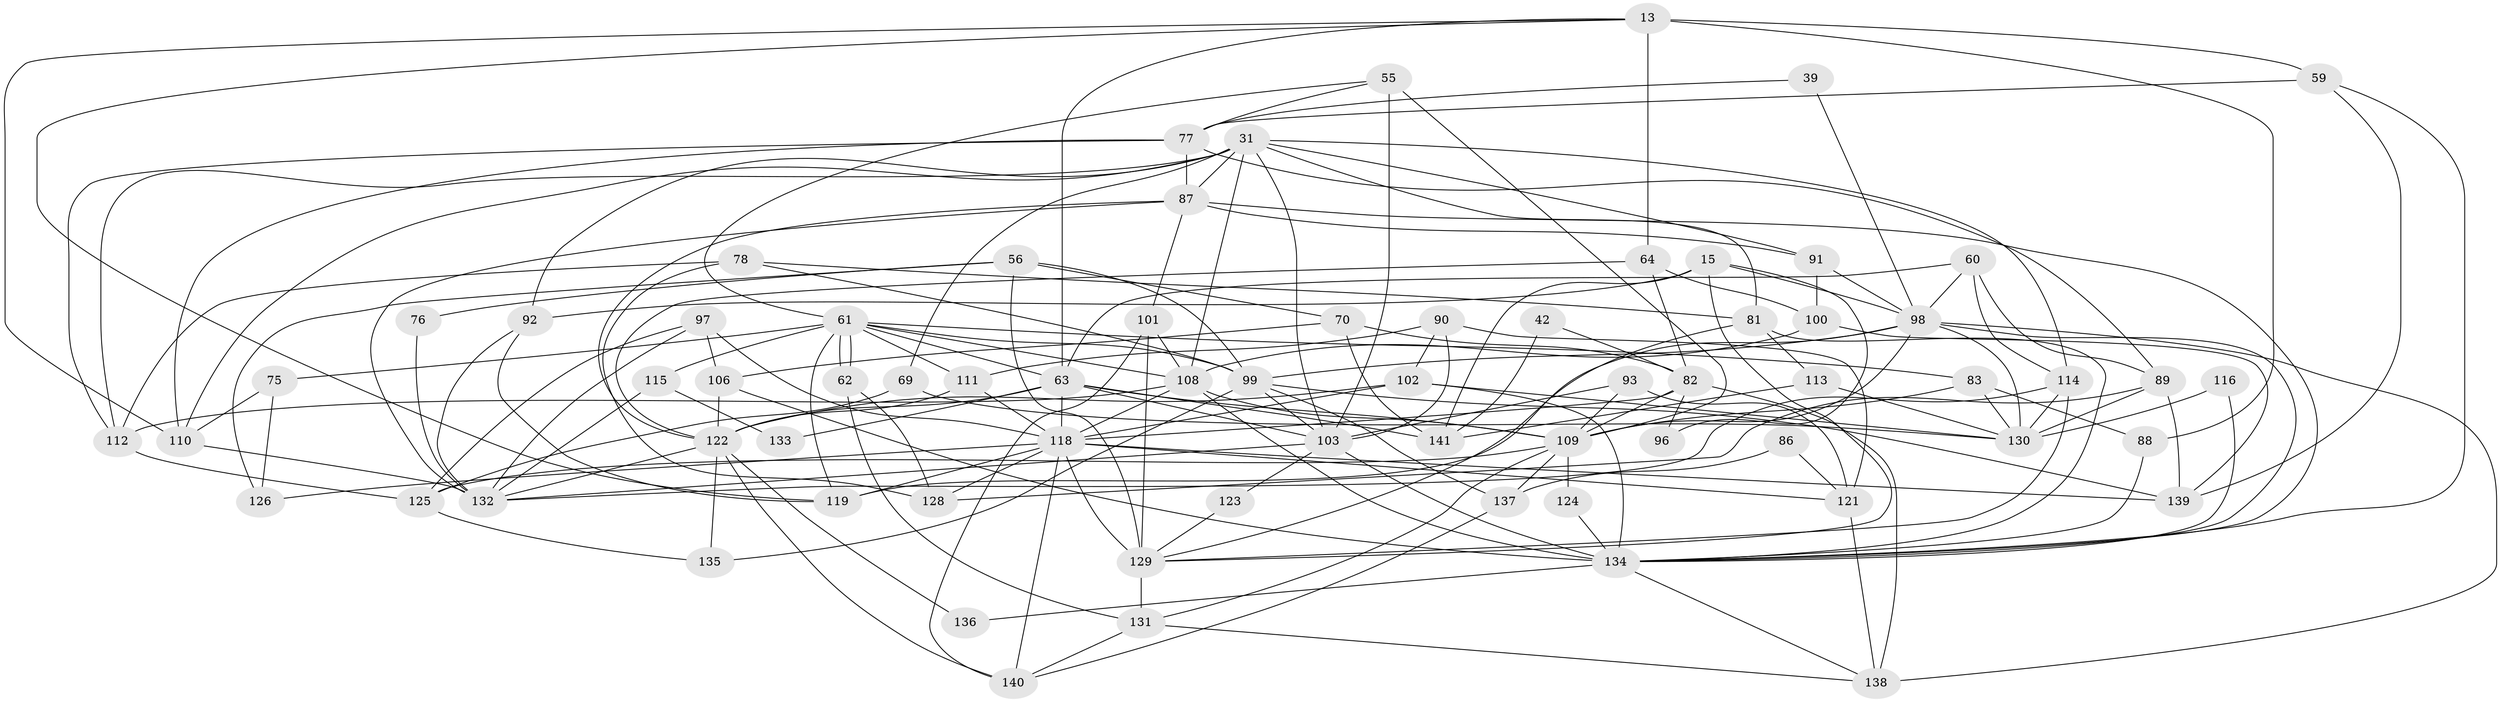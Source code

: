 // original degree distribution, {3: 0.24822695035460993, 8: 0.028368794326241134, 5: 0.1702127659574468, 2: 0.14184397163120568, 4: 0.3049645390070922, 7: 0.03546099290780142, 6: 0.07092198581560284}
// Generated by graph-tools (version 1.1) at 2025/51/03/09/25 04:51:21]
// undirected, 70 vertices, 180 edges
graph export_dot {
graph [start="1"]
  node [color=gray90,style=filled];
  13 [super="+8"];
  15;
  31 [super="+25+28"];
  39;
  42;
  55;
  56;
  59 [super="+19"];
  60 [super="+29"];
  61 [super="+46"];
  62;
  63 [super="+54"];
  64;
  69;
  70;
  75 [super="+72"];
  76;
  77;
  78;
  81 [super="+71"];
  82 [super="+3"];
  83;
  86;
  87 [super="+9+49"];
  88;
  89 [super="+6"];
  90;
  91 [super="+68"];
  92 [super="+12"];
  93;
  96;
  97;
  98 [super="+50+79+95"];
  99 [super="+45+41+74"];
  100 [super="+32"];
  101 [super="+38"];
  102;
  103 [super="+22+36"];
  106;
  108 [super="+94"];
  109 [super="+51+107"];
  110 [super="+17"];
  111;
  112 [super="+66"];
  113;
  114 [super="+53"];
  115;
  116;
  118 [super="+2+7+48+43"];
  119;
  121;
  122 [super="+10+40"];
  123;
  124;
  125 [super="+58"];
  126;
  128 [super="+30"];
  129 [super="+37+35"];
  130 [super="+16+73"];
  131 [super="+57"];
  132 [super="+11+120"];
  133;
  134 [super="+85+117+104"];
  135;
  136;
  137 [super="+34"];
  138 [super="+127"];
  139 [super="+65"];
  140 [super="+80"];
  141;
  13 -- 64;
  13 -- 59 [weight=2];
  13 -- 88;
  13 -- 110;
  13 -- 119;
  13 -- 63;
  15 -- 92 [weight=2];
  15 -- 96;
  15 -- 141;
  15 -- 129;
  15 -- 98;
  31 -- 92 [weight=2];
  31 -- 112;
  31 -- 81;
  31 -- 69;
  31 -- 91;
  31 -- 110;
  31 -- 103 [weight=2];
  31 -- 87;
  31 -- 114;
  31 -- 108;
  39 -- 77;
  39 -- 98;
  42 -- 141;
  42 -- 82;
  55 -- 103 [weight=2];
  55 -- 77;
  55 -- 61;
  55 -- 109;
  56 -- 70;
  56 -- 76;
  56 -- 126;
  56 -- 129 [weight=2];
  56 -- 99;
  59 -- 77;
  59 -- 139;
  59 -- 134;
  60 -- 89;
  60 -- 63;
  60 -- 114;
  60 -- 98;
  61 -- 62 [weight=2];
  61 -- 62;
  61 -- 119;
  61 -- 115;
  61 -- 83;
  61 -- 111;
  61 -- 63;
  61 -- 108;
  61 -- 99;
  61 -- 75;
  62 -- 128;
  62 -- 131;
  63 -- 109;
  63 -- 133;
  63 -- 122 [weight=2];
  63 -- 141;
  63 -- 103;
  63 -- 118;
  64 -- 122;
  64 -- 100;
  64 -- 82;
  69 -- 130;
  69 -- 125;
  70 -- 106;
  70 -- 141;
  70 -- 82;
  75 -- 126;
  75 -- 110;
  76 -- 132;
  77 -- 89;
  77 -- 87 [weight=2];
  77 -- 112;
  77 -- 110;
  78 -- 81;
  78 -- 112 [weight=2];
  78 -- 128;
  78 -- 99 [weight=2];
  81 -- 113;
  81 -- 129;
  81 -- 134;
  82 -- 138 [weight=2];
  82 -- 96;
  82 -- 109 [weight=2];
  82 -- 118;
  83 -- 88;
  83 -- 109;
  83 -- 130;
  86 -- 121;
  86 -- 137;
  87 -- 91;
  87 -- 132;
  87 -- 134 [weight=2];
  87 -- 101;
  87 -- 122;
  88 -- 134;
  89 -- 128;
  89 -- 139;
  89 -- 130;
  90 -- 102;
  90 -- 103 [weight=3];
  90 -- 111;
  90 -- 121;
  91 -- 100;
  91 -- 98 [weight=2];
  92 -- 119;
  92 -- 132 [weight=2];
  93 -- 109;
  93 -- 121;
  93 -- 103;
  97 -- 106;
  97 -- 125;
  97 -- 118;
  97 -- 132;
  98 -- 138;
  98 -- 99 [weight=2];
  98 -- 109;
  98 -- 119;
  98 -- 130 [weight=3];
  98 -- 134;
  99 -- 103;
  99 -- 137;
  99 -- 135 [weight=2];
  99 -- 139 [weight=2];
  100 -- 108;
  100 -- 139;
  101 -- 129;
  101 -- 108;
  101 -- 140;
  102 -- 122;
  102 -- 130;
  102 -- 134;
  102 -- 118;
  103 -- 123;
  103 -- 132 [weight=3];
  103 -- 134 [weight=3];
  106 -- 122;
  106 -- 134;
  108 -- 109 [weight=2];
  108 -- 118 [weight=2];
  108 -- 112;
  108 -- 134 [weight=2];
  109 -- 124;
  109 -- 137;
  109 -- 125;
  109 -- 131;
  110 -- 132;
  111 -- 122;
  111 -- 118;
  112 -- 125;
  113 -- 141;
  113 -- 130;
  114 -- 132;
  114 -- 130;
  114 -- 129;
  115 -- 133;
  115 -- 132;
  116 -- 130;
  116 -- 134;
  118 -- 121;
  118 -- 128;
  118 -- 126;
  118 -- 119;
  118 -- 129 [weight=2];
  118 -- 139;
  118 -- 140;
  121 -- 138;
  122 -- 140;
  122 -- 132;
  122 -- 136;
  122 -- 135;
  123 -- 129;
  124 -- 134;
  125 -- 135;
  129 -- 131;
  131 -- 140;
  131 -- 138;
  134 -- 136;
  134 -- 138;
  137 -- 140;
}
